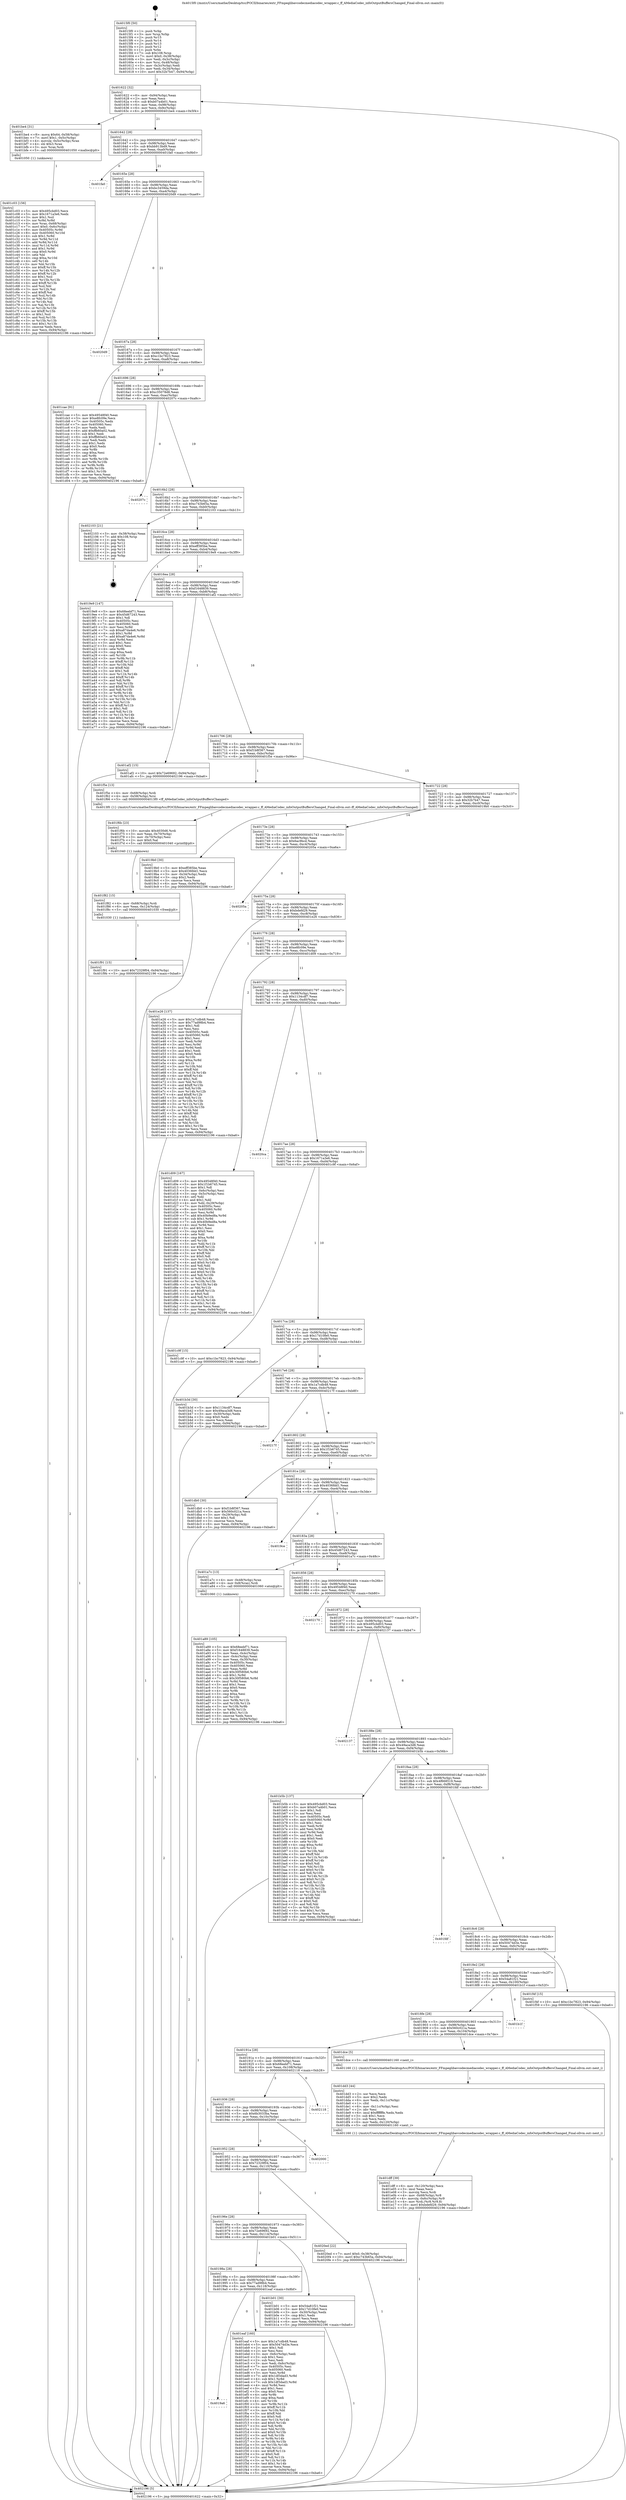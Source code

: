 digraph "0x4015f0" {
  label = "0x4015f0 (/mnt/c/Users/mathe/Desktop/tcc/POCII/binaries/extr_FFmpeglibavcodecmediacodec_wrapper.c_ff_AMediaCodec_infoOutputBuffersChanged_Final-ollvm.out::main(0))"
  labelloc = "t"
  node[shape=record]

  Entry [label="",width=0.3,height=0.3,shape=circle,fillcolor=black,style=filled]
  "0x401622" [label="{
     0x401622 [32]\l
     | [instrs]\l
     &nbsp;&nbsp;0x401622 \<+6\>: mov -0x94(%rbp),%eax\l
     &nbsp;&nbsp;0x401628 \<+2\>: mov %eax,%ecx\l
     &nbsp;&nbsp;0x40162a \<+6\>: sub $0xb07a4b01,%ecx\l
     &nbsp;&nbsp;0x401630 \<+6\>: mov %eax,-0x98(%rbp)\l
     &nbsp;&nbsp;0x401636 \<+6\>: mov %ecx,-0x9c(%rbp)\l
     &nbsp;&nbsp;0x40163c \<+6\>: je 0000000000401be4 \<main+0x5f4\>\l
  }"]
  "0x401be4" [label="{
     0x401be4 [31]\l
     | [instrs]\l
     &nbsp;&nbsp;0x401be4 \<+8\>: movq $0x64,-0x58(%rbp)\l
     &nbsp;&nbsp;0x401bec \<+7\>: movl $0x1,-0x5c(%rbp)\l
     &nbsp;&nbsp;0x401bf3 \<+4\>: movslq -0x5c(%rbp),%rax\l
     &nbsp;&nbsp;0x401bf7 \<+4\>: shl $0x3,%rax\l
     &nbsp;&nbsp;0x401bfb \<+3\>: mov %rax,%rdi\l
     &nbsp;&nbsp;0x401bfe \<+5\>: call 0000000000401050 \<malloc@plt\>\l
     | [calls]\l
     &nbsp;&nbsp;0x401050 \{1\} (unknown)\l
  }"]
  "0x401642" [label="{
     0x401642 [28]\l
     | [instrs]\l
     &nbsp;&nbsp;0x401642 \<+5\>: jmp 0000000000401647 \<main+0x57\>\l
     &nbsp;&nbsp;0x401647 \<+6\>: mov -0x98(%rbp),%eax\l
     &nbsp;&nbsp;0x40164d \<+5\>: sub $0xbb913bd9,%eax\l
     &nbsp;&nbsp;0x401652 \<+6\>: mov %eax,-0xa0(%rbp)\l
     &nbsp;&nbsp;0x401658 \<+6\>: je 0000000000401fa0 \<main+0x9b0\>\l
  }"]
  Exit [label="",width=0.3,height=0.3,shape=circle,fillcolor=black,style=filled,peripheries=2]
  "0x401fa0" [label="{
     0x401fa0\l
  }", style=dashed]
  "0x40165e" [label="{
     0x40165e [28]\l
     | [instrs]\l
     &nbsp;&nbsp;0x40165e \<+5\>: jmp 0000000000401663 \<main+0x73\>\l
     &nbsp;&nbsp;0x401663 \<+6\>: mov -0x98(%rbp),%eax\l
     &nbsp;&nbsp;0x401669 \<+5\>: sub $0xbc3459da,%eax\l
     &nbsp;&nbsp;0x40166e \<+6\>: mov %eax,-0xa4(%rbp)\l
     &nbsp;&nbsp;0x401674 \<+6\>: je 00000000004020d9 \<main+0xae9\>\l
  }"]
  "0x401f91" [label="{
     0x401f91 [15]\l
     | [instrs]\l
     &nbsp;&nbsp;0x401f91 \<+10\>: movl $0x72329f04,-0x94(%rbp)\l
     &nbsp;&nbsp;0x401f9b \<+5\>: jmp 0000000000402196 \<main+0xba6\>\l
  }"]
  "0x4020d9" [label="{
     0x4020d9\l
  }", style=dashed]
  "0x40167a" [label="{
     0x40167a [28]\l
     | [instrs]\l
     &nbsp;&nbsp;0x40167a \<+5\>: jmp 000000000040167f \<main+0x8f\>\l
     &nbsp;&nbsp;0x40167f \<+6\>: mov -0x98(%rbp),%eax\l
     &nbsp;&nbsp;0x401685 \<+5\>: sub $0xc1bc7823,%eax\l
     &nbsp;&nbsp;0x40168a \<+6\>: mov %eax,-0xa8(%rbp)\l
     &nbsp;&nbsp;0x401690 \<+6\>: je 0000000000401cae \<main+0x6be\>\l
  }"]
  "0x401f82" [label="{
     0x401f82 [15]\l
     | [instrs]\l
     &nbsp;&nbsp;0x401f82 \<+4\>: mov -0x68(%rbp),%rdi\l
     &nbsp;&nbsp;0x401f86 \<+6\>: mov %eax,-0x124(%rbp)\l
     &nbsp;&nbsp;0x401f8c \<+5\>: call 0000000000401030 \<free@plt\>\l
     | [calls]\l
     &nbsp;&nbsp;0x401030 \{1\} (unknown)\l
  }"]
  "0x401cae" [label="{
     0x401cae [91]\l
     | [instrs]\l
     &nbsp;&nbsp;0x401cae \<+5\>: mov $0x49548f40,%eax\l
     &nbsp;&nbsp;0x401cb3 \<+5\>: mov $0xe8fc09e,%ecx\l
     &nbsp;&nbsp;0x401cb8 \<+7\>: mov 0x40505c,%edx\l
     &nbsp;&nbsp;0x401cbf \<+7\>: mov 0x405060,%esi\l
     &nbsp;&nbsp;0x401cc6 \<+2\>: mov %edx,%edi\l
     &nbsp;&nbsp;0x401cc8 \<+6\>: add $0xffb60a02,%edi\l
     &nbsp;&nbsp;0x401cce \<+3\>: sub $0x1,%edi\l
     &nbsp;&nbsp;0x401cd1 \<+6\>: sub $0xffb60a02,%edi\l
     &nbsp;&nbsp;0x401cd7 \<+3\>: imul %edi,%edx\l
     &nbsp;&nbsp;0x401cda \<+3\>: and $0x1,%edx\l
     &nbsp;&nbsp;0x401cdd \<+3\>: cmp $0x0,%edx\l
     &nbsp;&nbsp;0x401ce0 \<+4\>: sete %r8b\l
     &nbsp;&nbsp;0x401ce4 \<+3\>: cmp $0xa,%esi\l
     &nbsp;&nbsp;0x401ce7 \<+4\>: setl %r9b\l
     &nbsp;&nbsp;0x401ceb \<+3\>: mov %r8b,%r10b\l
     &nbsp;&nbsp;0x401cee \<+3\>: and %r9b,%r10b\l
     &nbsp;&nbsp;0x401cf1 \<+3\>: xor %r9b,%r8b\l
     &nbsp;&nbsp;0x401cf4 \<+3\>: or %r8b,%r10b\l
     &nbsp;&nbsp;0x401cf7 \<+4\>: test $0x1,%r10b\l
     &nbsp;&nbsp;0x401cfb \<+3\>: cmovne %ecx,%eax\l
     &nbsp;&nbsp;0x401cfe \<+6\>: mov %eax,-0x94(%rbp)\l
     &nbsp;&nbsp;0x401d04 \<+5\>: jmp 0000000000402196 \<main+0xba6\>\l
  }"]
  "0x401696" [label="{
     0x401696 [28]\l
     | [instrs]\l
     &nbsp;&nbsp;0x401696 \<+5\>: jmp 000000000040169b \<main+0xab\>\l
     &nbsp;&nbsp;0x40169b \<+6\>: mov -0x98(%rbp),%eax\l
     &nbsp;&nbsp;0x4016a1 \<+5\>: sub $0xc35078d8,%eax\l
     &nbsp;&nbsp;0x4016a6 \<+6\>: mov %eax,-0xac(%rbp)\l
     &nbsp;&nbsp;0x4016ac \<+6\>: je 000000000040207c \<main+0xa8c\>\l
  }"]
  "0x401f6b" [label="{
     0x401f6b [23]\l
     | [instrs]\l
     &nbsp;&nbsp;0x401f6b \<+10\>: movabs $0x4030d6,%rdi\l
     &nbsp;&nbsp;0x401f75 \<+3\>: mov %eax,-0x70(%rbp)\l
     &nbsp;&nbsp;0x401f78 \<+3\>: mov -0x70(%rbp),%esi\l
     &nbsp;&nbsp;0x401f7b \<+2\>: mov $0x0,%al\l
     &nbsp;&nbsp;0x401f7d \<+5\>: call 0000000000401040 \<printf@plt\>\l
     | [calls]\l
     &nbsp;&nbsp;0x401040 \{1\} (unknown)\l
  }"]
  "0x40207c" [label="{
     0x40207c\l
  }", style=dashed]
  "0x4016b2" [label="{
     0x4016b2 [28]\l
     | [instrs]\l
     &nbsp;&nbsp;0x4016b2 \<+5\>: jmp 00000000004016b7 \<main+0xc7\>\l
     &nbsp;&nbsp;0x4016b7 \<+6\>: mov -0x98(%rbp),%eax\l
     &nbsp;&nbsp;0x4016bd \<+5\>: sub $0xc743b65a,%eax\l
     &nbsp;&nbsp;0x4016c2 \<+6\>: mov %eax,-0xb0(%rbp)\l
     &nbsp;&nbsp;0x4016c8 \<+6\>: je 0000000000402103 \<main+0xb13\>\l
  }"]
  "0x4019a6" [label="{
     0x4019a6\l
  }", style=dashed]
  "0x402103" [label="{
     0x402103 [21]\l
     | [instrs]\l
     &nbsp;&nbsp;0x402103 \<+3\>: mov -0x38(%rbp),%eax\l
     &nbsp;&nbsp;0x402106 \<+7\>: add $0x108,%rsp\l
     &nbsp;&nbsp;0x40210d \<+1\>: pop %rbx\l
     &nbsp;&nbsp;0x40210e \<+2\>: pop %r12\l
     &nbsp;&nbsp;0x402110 \<+2\>: pop %r13\l
     &nbsp;&nbsp;0x402112 \<+2\>: pop %r14\l
     &nbsp;&nbsp;0x402114 \<+2\>: pop %r15\l
     &nbsp;&nbsp;0x402116 \<+1\>: pop %rbp\l
     &nbsp;&nbsp;0x402117 \<+1\>: ret\l
  }"]
  "0x4016ce" [label="{
     0x4016ce [28]\l
     | [instrs]\l
     &nbsp;&nbsp;0x4016ce \<+5\>: jmp 00000000004016d3 \<main+0xe3\>\l
     &nbsp;&nbsp;0x4016d3 \<+6\>: mov -0x98(%rbp),%eax\l
     &nbsp;&nbsp;0x4016d9 \<+5\>: sub $0xeff385be,%eax\l
     &nbsp;&nbsp;0x4016de \<+6\>: mov %eax,-0xb4(%rbp)\l
     &nbsp;&nbsp;0x4016e4 \<+6\>: je 00000000004019e9 \<main+0x3f9\>\l
  }"]
  "0x401eaf" [label="{
     0x401eaf [160]\l
     | [instrs]\l
     &nbsp;&nbsp;0x401eaf \<+5\>: mov $0x1a7cdb48,%eax\l
     &nbsp;&nbsp;0x401eb4 \<+5\>: mov $0x50474d3e,%ecx\l
     &nbsp;&nbsp;0x401eb9 \<+2\>: mov $0x1,%dl\l
     &nbsp;&nbsp;0x401ebb \<+2\>: xor %esi,%esi\l
     &nbsp;&nbsp;0x401ebd \<+3\>: mov -0x6c(%rbp),%edi\l
     &nbsp;&nbsp;0x401ec0 \<+3\>: sub $0x1,%esi\l
     &nbsp;&nbsp;0x401ec3 \<+2\>: sub %esi,%edi\l
     &nbsp;&nbsp;0x401ec5 \<+3\>: mov %edi,-0x6c(%rbp)\l
     &nbsp;&nbsp;0x401ec8 \<+7\>: mov 0x40505c,%esi\l
     &nbsp;&nbsp;0x401ecf \<+7\>: mov 0x405060,%edi\l
     &nbsp;&nbsp;0x401ed6 \<+3\>: mov %esi,%r8d\l
     &nbsp;&nbsp;0x401ed9 \<+7\>: add $0x1df3dad3,%r8d\l
     &nbsp;&nbsp;0x401ee0 \<+4\>: sub $0x1,%r8d\l
     &nbsp;&nbsp;0x401ee4 \<+7\>: sub $0x1df3dad3,%r8d\l
     &nbsp;&nbsp;0x401eeb \<+4\>: imul %r8d,%esi\l
     &nbsp;&nbsp;0x401eef \<+3\>: and $0x1,%esi\l
     &nbsp;&nbsp;0x401ef2 \<+3\>: cmp $0x0,%esi\l
     &nbsp;&nbsp;0x401ef5 \<+4\>: sete %r9b\l
     &nbsp;&nbsp;0x401ef9 \<+3\>: cmp $0xa,%edi\l
     &nbsp;&nbsp;0x401efc \<+4\>: setl %r10b\l
     &nbsp;&nbsp;0x401f00 \<+3\>: mov %r9b,%r11b\l
     &nbsp;&nbsp;0x401f03 \<+4\>: xor $0xff,%r11b\l
     &nbsp;&nbsp;0x401f07 \<+3\>: mov %r10b,%bl\l
     &nbsp;&nbsp;0x401f0a \<+3\>: xor $0xff,%bl\l
     &nbsp;&nbsp;0x401f0d \<+3\>: xor $0x0,%dl\l
     &nbsp;&nbsp;0x401f10 \<+3\>: mov %r11b,%r14b\l
     &nbsp;&nbsp;0x401f13 \<+4\>: and $0x0,%r14b\l
     &nbsp;&nbsp;0x401f17 \<+3\>: and %dl,%r9b\l
     &nbsp;&nbsp;0x401f1a \<+3\>: mov %bl,%r15b\l
     &nbsp;&nbsp;0x401f1d \<+4\>: and $0x0,%r15b\l
     &nbsp;&nbsp;0x401f21 \<+3\>: and %dl,%r10b\l
     &nbsp;&nbsp;0x401f24 \<+3\>: or %r9b,%r14b\l
     &nbsp;&nbsp;0x401f27 \<+3\>: or %r10b,%r15b\l
     &nbsp;&nbsp;0x401f2a \<+3\>: xor %r15b,%r14b\l
     &nbsp;&nbsp;0x401f2d \<+3\>: or %bl,%r11b\l
     &nbsp;&nbsp;0x401f30 \<+4\>: xor $0xff,%r11b\l
     &nbsp;&nbsp;0x401f34 \<+3\>: or $0x0,%dl\l
     &nbsp;&nbsp;0x401f37 \<+3\>: and %dl,%r11b\l
     &nbsp;&nbsp;0x401f3a \<+3\>: or %r11b,%r14b\l
     &nbsp;&nbsp;0x401f3d \<+4\>: test $0x1,%r14b\l
     &nbsp;&nbsp;0x401f41 \<+3\>: cmovne %ecx,%eax\l
     &nbsp;&nbsp;0x401f44 \<+6\>: mov %eax,-0x94(%rbp)\l
     &nbsp;&nbsp;0x401f4a \<+5\>: jmp 0000000000402196 \<main+0xba6\>\l
  }"]
  "0x4019e9" [label="{
     0x4019e9 [147]\l
     | [instrs]\l
     &nbsp;&nbsp;0x4019e9 \<+5\>: mov $0x68eebf71,%eax\l
     &nbsp;&nbsp;0x4019ee \<+5\>: mov $0x45d67243,%ecx\l
     &nbsp;&nbsp;0x4019f3 \<+2\>: mov $0x1,%dl\l
     &nbsp;&nbsp;0x4019f5 \<+7\>: mov 0x40505c,%esi\l
     &nbsp;&nbsp;0x4019fc \<+7\>: mov 0x405060,%edi\l
     &nbsp;&nbsp;0x401a03 \<+3\>: mov %esi,%r8d\l
     &nbsp;&nbsp;0x401a06 \<+7\>: sub $0xa87da4e6,%r8d\l
     &nbsp;&nbsp;0x401a0d \<+4\>: sub $0x1,%r8d\l
     &nbsp;&nbsp;0x401a11 \<+7\>: add $0xa87da4e6,%r8d\l
     &nbsp;&nbsp;0x401a18 \<+4\>: imul %r8d,%esi\l
     &nbsp;&nbsp;0x401a1c \<+3\>: and $0x1,%esi\l
     &nbsp;&nbsp;0x401a1f \<+3\>: cmp $0x0,%esi\l
     &nbsp;&nbsp;0x401a22 \<+4\>: sete %r9b\l
     &nbsp;&nbsp;0x401a26 \<+3\>: cmp $0xa,%edi\l
     &nbsp;&nbsp;0x401a29 \<+4\>: setl %r10b\l
     &nbsp;&nbsp;0x401a2d \<+3\>: mov %r9b,%r11b\l
     &nbsp;&nbsp;0x401a30 \<+4\>: xor $0xff,%r11b\l
     &nbsp;&nbsp;0x401a34 \<+3\>: mov %r10b,%bl\l
     &nbsp;&nbsp;0x401a37 \<+3\>: xor $0xff,%bl\l
     &nbsp;&nbsp;0x401a3a \<+3\>: xor $0x1,%dl\l
     &nbsp;&nbsp;0x401a3d \<+3\>: mov %r11b,%r14b\l
     &nbsp;&nbsp;0x401a40 \<+4\>: and $0xff,%r14b\l
     &nbsp;&nbsp;0x401a44 \<+3\>: and %dl,%r9b\l
     &nbsp;&nbsp;0x401a47 \<+3\>: mov %bl,%r15b\l
     &nbsp;&nbsp;0x401a4a \<+4\>: and $0xff,%r15b\l
     &nbsp;&nbsp;0x401a4e \<+3\>: and %dl,%r10b\l
     &nbsp;&nbsp;0x401a51 \<+3\>: or %r9b,%r14b\l
     &nbsp;&nbsp;0x401a54 \<+3\>: or %r10b,%r15b\l
     &nbsp;&nbsp;0x401a57 \<+3\>: xor %r15b,%r14b\l
     &nbsp;&nbsp;0x401a5a \<+3\>: or %bl,%r11b\l
     &nbsp;&nbsp;0x401a5d \<+4\>: xor $0xff,%r11b\l
     &nbsp;&nbsp;0x401a61 \<+3\>: or $0x1,%dl\l
     &nbsp;&nbsp;0x401a64 \<+3\>: and %dl,%r11b\l
     &nbsp;&nbsp;0x401a67 \<+3\>: or %r11b,%r14b\l
     &nbsp;&nbsp;0x401a6a \<+4\>: test $0x1,%r14b\l
     &nbsp;&nbsp;0x401a6e \<+3\>: cmovne %ecx,%eax\l
     &nbsp;&nbsp;0x401a71 \<+6\>: mov %eax,-0x94(%rbp)\l
     &nbsp;&nbsp;0x401a77 \<+5\>: jmp 0000000000402196 \<main+0xba6\>\l
  }"]
  "0x4016ea" [label="{
     0x4016ea [28]\l
     | [instrs]\l
     &nbsp;&nbsp;0x4016ea \<+5\>: jmp 00000000004016ef \<main+0xff\>\l
     &nbsp;&nbsp;0x4016ef \<+6\>: mov -0x98(%rbp),%eax\l
     &nbsp;&nbsp;0x4016f5 \<+5\>: sub $0xf1648839,%eax\l
     &nbsp;&nbsp;0x4016fa \<+6\>: mov %eax,-0xb8(%rbp)\l
     &nbsp;&nbsp;0x401700 \<+6\>: je 0000000000401af2 \<main+0x502\>\l
  }"]
  "0x401dff" [label="{
     0x401dff [39]\l
     | [instrs]\l
     &nbsp;&nbsp;0x401dff \<+6\>: mov -0x120(%rbp),%ecx\l
     &nbsp;&nbsp;0x401e05 \<+3\>: imul %eax,%ecx\l
     &nbsp;&nbsp;0x401e08 \<+3\>: movslq %ecx,%rdi\l
     &nbsp;&nbsp;0x401e0b \<+4\>: mov -0x68(%rbp),%r8\l
     &nbsp;&nbsp;0x401e0f \<+4\>: movslq -0x6c(%rbp),%r9\l
     &nbsp;&nbsp;0x401e13 \<+4\>: mov %rdi,(%r8,%r9,8)\l
     &nbsp;&nbsp;0x401e17 \<+10\>: movl $0xbdefd29,-0x94(%rbp)\l
     &nbsp;&nbsp;0x401e21 \<+5\>: jmp 0000000000402196 \<main+0xba6\>\l
  }"]
  "0x401af2" [label="{
     0x401af2 [15]\l
     | [instrs]\l
     &nbsp;&nbsp;0x401af2 \<+10\>: movl $0x72e69692,-0x94(%rbp)\l
     &nbsp;&nbsp;0x401afc \<+5\>: jmp 0000000000402196 \<main+0xba6\>\l
  }"]
  "0x401706" [label="{
     0x401706 [28]\l
     | [instrs]\l
     &nbsp;&nbsp;0x401706 \<+5\>: jmp 000000000040170b \<main+0x11b\>\l
     &nbsp;&nbsp;0x40170b \<+6\>: mov -0x98(%rbp),%eax\l
     &nbsp;&nbsp;0x401711 \<+5\>: sub $0xf1b8f367,%eax\l
     &nbsp;&nbsp;0x401716 \<+6\>: mov %eax,-0xbc(%rbp)\l
     &nbsp;&nbsp;0x40171c \<+6\>: je 0000000000401f5e \<main+0x96e\>\l
  }"]
  "0x401dd3" [label="{
     0x401dd3 [44]\l
     | [instrs]\l
     &nbsp;&nbsp;0x401dd3 \<+2\>: xor %ecx,%ecx\l
     &nbsp;&nbsp;0x401dd5 \<+5\>: mov $0x2,%edx\l
     &nbsp;&nbsp;0x401dda \<+6\>: mov %edx,-0x11c(%rbp)\l
     &nbsp;&nbsp;0x401de0 \<+1\>: cltd\l
     &nbsp;&nbsp;0x401de1 \<+6\>: mov -0x11c(%rbp),%esi\l
     &nbsp;&nbsp;0x401de7 \<+2\>: idiv %esi\l
     &nbsp;&nbsp;0x401de9 \<+6\>: imul $0xfffffffe,%edx,%edx\l
     &nbsp;&nbsp;0x401def \<+3\>: sub $0x1,%ecx\l
     &nbsp;&nbsp;0x401df2 \<+2\>: sub %ecx,%edx\l
     &nbsp;&nbsp;0x401df4 \<+6\>: mov %edx,-0x120(%rbp)\l
     &nbsp;&nbsp;0x401dfa \<+5\>: call 0000000000401160 \<next_i\>\l
     | [calls]\l
     &nbsp;&nbsp;0x401160 \{1\} (/mnt/c/Users/mathe/Desktop/tcc/POCII/binaries/extr_FFmpeglibavcodecmediacodec_wrapper.c_ff_AMediaCodec_infoOutputBuffersChanged_Final-ollvm.out::next_i)\l
  }"]
  "0x401f5e" [label="{
     0x401f5e [13]\l
     | [instrs]\l
     &nbsp;&nbsp;0x401f5e \<+4\>: mov -0x68(%rbp),%rdi\l
     &nbsp;&nbsp;0x401f62 \<+4\>: mov -0x58(%rbp),%rsi\l
     &nbsp;&nbsp;0x401f66 \<+5\>: call 00000000004013f0 \<ff_AMediaCodec_infoOutputBuffersChanged\>\l
     | [calls]\l
     &nbsp;&nbsp;0x4013f0 \{1\} (/mnt/c/Users/mathe/Desktop/tcc/POCII/binaries/extr_FFmpeglibavcodecmediacodec_wrapper.c_ff_AMediaCodec_infoOutputBuffersChanged_Final-ollvm.out::ff_AMediaCodec_infoOutputBuffersChanged)\l
  }"]
  "0x401722" [label="{
     0x401722 [28]\l
     | [instrs]\l
     &nbsp;&nbsp;0x401722 \<+5\>: jmp 0000000000401727 \<main+0x137\>\l
     &nbsp;&nbsp;0x401727 \<+6\>: mov -0x98(%rbp),%eax\l
     &nbsp;&nbsp;0x40172d \<+5\>: sub $0x32b7b47,%eax\l
     &nbsp;&nbsp;0x401732 \<+6\>: mov %eax,-0xc0(%rbp)\l
     &nbsp;&nbsp;0x401738 \<+6\>: je 00000000004019b0 \<main+0x3c0\>\l
  }"]
  "0x401c03" [label="{
     0x401c03 [156]\l
     | [instrs]\l
     &nbsp;&nbsp;0x401c03 \<+5\>: mov $0x495cbd03,%ecx\l
     &nbsp;&nbsp;0x401c08 \<+5\>: mov $0x1671a3e6,%edx\l
     &nbsp;&nbsp;0x401c0d \<+3\>: mov $0x1,%sil\l
     &nbsp;&nbsp;0x401c10 \<+3\>: xor %r8d,%r8d\l
     &nbsp;&nbsp;0x401c13 \<+4\>: mov %rax,-0x68(%rbp)\l
     &nbsp;&nbsp;0x401c17 \<+7\>: movl $0x0,-0x6c(%rbp)\l
     &nbsp;&nbsp;0x401c1e \<+8\>: mov 0x40505c,%r9d\l
     &nbsp;&nbsp;0x401c26 \<+8\>: mov 0x405060,%r10d\l
     &nbsp;&nbsp;0x401c2e \<+4\>: sub $0x1,%r8d\l
     &nbsp;&nbsp;0x401c32 \<+3\>: mov %r9d,%r11d\l
     &nbsp;&nbsp;0x401c35 \<+3\>: add %r8d,%r11d\l
     &nbsp;&nbsp;0x401c38 \<+4\>: imul %r11d,%r9d\l
     &nbsp;&nbsp;0x401c3c \<+4\>: and $0x1,%r9d\l
     &nbsp;&nbsp;0x401c40 \<+4\>: cmp $0x0,%r9d\l
     &nbsp;&nbsp;0x401c44 \<+3\>: sete %bl\l
     &nbsp;&nbsp;0x401c47 \<+4\>: cmp $0xa,%r10d\l
     &nbsp;&nbsp;0x401c4b \<+4\>: setl %r14b\l
     &nbsp;&nbsp;0x401c4f \<+3\>: mov %bl,%r15b\l
     &nbsp;&nbsp;0x401c52 \<+4\>: xor $0xff,%r15b\l
     &nbsp;&nbsp;0x401c56 \<+3\>: mov %r14b,%r12b\l
     &nbsp;&nbsp;0x401c59 \<+4\>: xor $0xff,%r12b\l
     &nbsp;&nbsp;0x401c5d \<+4\>: xor $0x1,%sil\l
     &nbsp;&nbsp;0x401c61 \<+3\>: mov %r15b,%r13b\l
     &nbsp;&nbsp;0x401c64 \<+4\>: and $0xff,%r13b\l
     &nbsp;&nbsp;0x401c68 \<+3\>: and %sil,%bl\l
     &nbsp;&nbsp;0x401c6b \<+3\>: mov %r12b,%al\l
     &nbsp;&nbsp;0x401c6e \<+2\>: and $0xff,%al\l
     &nbsp;&nbsp;0x401c70 \<+3\>: and %sil,%r14b\l
     &nbsp;&nbsp;0x401c73 \<+3\>: or %bl,%r13b\l
     &nbsp;&nbsp;0x401c76 \<+3\>: or %r14b,%al\l
     &nbsp;&nbsp;0x401c79 \<+3\>: xor %al,%r13b\l
     &nbsp;&nbsp;0x401c7c \<+3\>: or %r12b,%r15b\l
     &nbsp;&nbsp;0x401c7f \<+4\>: xor $0xff,%r15b\l
     &nbsp;&nbsp;0x401c83 \<+4\>: or $0x1,%sil\l
     &nbsp;&nbsp;0x401c87 \<+3\>: and %sil,%r15b\l
     &nbsp;&nbsp;0x401c8a \<+3\>: or %r15b,%r13b\l
     &nbsp;&nbsp;0x401c8d \<+4\>: test $0x1,%r13b\l
     &nbsp;&nbsp;0x401c91 \<+3\>: cmovne %edx,%ecx\l
     &nbsp;&nbsp;0x401c94 \<+6\>: mov %ecx,-0x94(%rbp)\l
     &nbsp;&nbsp;0x401c9a \<+5\>: jmp 0000000000402196 \<main+0xba6\>\l
  }"]
  "0x4019b0" [label="{
     0x4019b0 [30]\l
     | [instrs]\l
     &nbsp;&nbsp;0x4019b0 \<+5\>: mov $0xeff385be,%eax\l
     &nbsp;&nbsp;0x4019b5 \<+5\>: mov $0x4036fdd1,%ecx\l
     &nbsp;&nbsp;0x4019ba \<+3\>: mov -0x34(%rbp),%edx\l
     &nbsp;&nbsp;0x4019bd \<+3\>: cmp $0x2,%edx\l
     &nbsp;&nbsp;0x4019c0 \<+3\>: cmovne %ecx,%eax\l
     &nbsp;&nbsp;0x4019c3 \<+6\>: mov %eax,-0x94(%rbp)\l
     &nbsp;&nbsp;0x4019c9 \<+5\>: jmp 0000000000402196 \<main+0xba6\>\l
  }"]
  "0x40173e" [label="{
     0x40173e [28]\l
     | [instrs]\l
     &nbsp;&nbsp;0x40173e \<+5\>: jmp 0000000000401743 \<main+0x153\>\l
     &nbsp;&nbsp;0x401743 \<+6\>: mov -0x98(%rbp),%eax\l
     &nbsp;&nbsp;0x401749 \<+5\>: sub $0x6ac9bcd,%eax\l
     &nbsp;&nbsp;0x40174e \<+6\>: mov %eax,-0xc4(%rbp)\l
     &nbsp;&nbsp;0x401754 \<+6\>: je 000000000040205a \<main+0xa6a\>\l
  }"]
  "0x402196" [label="{
     0x402196 [5]\l
     | [instrs]\l
     &nbsp;&nbsp;0x402196 \<+5\>: jmp 0000000000401622 \<main+0x32\>\l
  }"]
  "0x4015f0" [label="{
     0x4015f0 [50]\l
     | [instrs]\l
     &nbsp;&nbsp;0x4015f0 \<+1\>: push %rbp\l
     &nbsp;&nbsp;0x4015f1 \<+3\>: mov %rsp,%rbp\l
     &nbsp;&nbsp;0x4015f4 \<+2\>: push %r15\l
     &nbsp;&nbsp;0x4015f6 \<+2\>: push %r14\l
     &nbsp;&nbsp;0x4015f8 \<+2\>: push %r13\l
     &nbsp;&nbsp;0x4015fa \<+2\>: push %r12\l
     &nbsp;&nbsp;0x4015fc \<+1\>: push %rbx\l
     &nbsp;&nbsp;0x4015fd \<+7\>: sub $0x108,%rsp\l
     &nbsp;&nbsp;0x401604 \<+7\>: movl $0x0,-0x38(%rbp)\l
     &nbsp;&nbsp;0x40160b \<+3\>: mov %edi,-0x3c(%rbp)\l
     &nbsp;&nbsp;0x40160e \<+4\>: mov %rsi,-0x48(%rbp)\l
     &nbsp;&nbsp;0x401612 \<+3\>: mov -0x3c(%rbp),%edi\l
     &nbsp;&nbsp;0x401615 \<+3\>: mov %edi,-0x34(%rbp)\l
     &nbsp;&nbsp;0x401618 \<+10\>: movl $0x32b7b47,-0x94(%rbp)\l
  }"]
  "0x40198a" [label="{
     0x40198a [28]\l
     | [instrs]\l
     &nbsp;&nbsp;0x40198a \<+5\>: jmp 000000000040198f \<main+0x39f\>\l
     &nbsp;&nbsp;0x40198f \<+6\>: mov -0x98(%rbp),%eax\l
     &nbsp;&nbsp;0x401995 \<+5\>: sub $0x77ad98b4,%eax\l
     &nbsp;&nbsp;0x40199a \<+6\>: mov %eax,-0x118(%rbp)\l
     &nbsp;&nbsp;0x4019a0 \<+6\>: je 0000000000401eaf \<main+0x8bf\>\l
  }"]
  "0x40205a" [label="{
     0x40205a\l
  }", style=dashed]
  "0x40175a" [label="{
     0x40175a [28]\l
     | [instrs]\l
     &nbsp;&nbsp;0x40175a \<+5\>: jmp 000000000040175f \<main+0x16f\>\l
     &nbsp;&nbsp;0x40175f \<+6\>: mov -0x98(%rbp),%eax\l
     &nbsp;&nbsp;0x401765 \<+5\>: sub $0xbdefd29,%eax\l
     &nbsp;&nbsp;0x40176a \<+6\>: mov %eax,-0xc8(%rbp)\l
     &nbsp;&nbsp;0x401770 \<+6\>: je 0000000000401e26 \<main+0x836\>\l
  }"]
  "0x401b01" [label="{
     0x401b01 [30]\l
     | [instrs]\l
     &nbsp;&nbsp;0x401b01 \<+5\>: mov $0x54a81f21,%eax\l
     &nbsp;&nbsp;0x401b06 \<+5\>: mov $0x17d10fe0,%ecx\l
     &nbsp;&nbsp;0x401b0b \<+3\>: mov -0x30(%rbp),%edx\l
     &nbsp;&nbsp;0x401b0e \<+3\>: cmp $0x1,%edx\l
     &nbsp;&nbsp;0x401b11 \<+3\>: cmovl %ecx,%eax\l
     &nbsp;&nbsp;0x401b14 \<+6\>: mov %eax,-0x94(%rbp)\l
     &nbsp;&nbsp;0x401b1a \<+5\>: jmp 0000000000402196 \<main+0xba6\>\l
  }"]
  "0x401e26" [label="{
     0x401e26 [137]\l
     | [instrs]\l
     &nbsp;&nbsp;0x401e26 \<+5\>: mov $0x1a7cdb48,%eax\l
     &nbsp;&nbsp;0x401e2b \<+5\>: mov $0x77ad98b4,%ecx\l
     &nbsp;&nbsp;0x401e30 \<+2\>: mov $0x1,%dl\l
     &nbsp;&nbsp;0x401e32 \<+2\>: xor %esi,%esi\l
     &nbsp;&nbsp;0x401e34 \<+7\>: mov 0x40505c,%edi\l
     &nbsp;&nbsp;0x401e3b \<+8\>: mov 0x405060,%r8d\l
     &nbsp;&nbsp;0x401e43 \<+3\>: sub $0x1,%esi\l
     &nbsp;&nbsp;0x401e46 \<+3\>: mov %edi,%r9d\l
     &nbsp;&nbsp;0x401e49 \<+3\>: add %esi,%r9d\l
     &nbsp;&nbsp;0x401e4c \<+4\>: imul %r9d,%edi\l
     &nbsp;&nbsp;0x401e50 \<+3\>: and $0x1,%edi\l
     &nbsp;&nbsp;0x401e53 \<+3\>: cmp $0x0,%edi\l
     &nbsp;&nbsp;0x401e56 \<+4\>: sete %r10b\l
     &nbsp;&nbsp;0x401e5a \<+4\>: cmp $0xa,%r8d\l
     &nbsp;&nbsp;0x401e5e \<+4\>: setl %r11b\l
     &nbsp;&nbsp;0x401e62 \<+3\>: mov %r10b,%bl\l
     &nbsp;&nbsp;0x401e65 \<+3\>: xor $0xff,%bl\l
     &nbsp;&nbsp;0x401e68 \<+3\>: mov %r11b,%r14b\l
     &nbsp;&nbsp;0x401e6b \<+4\>: xor $0xff,%r14b\l
     &nbsp;&nbsp;0x401e6f \<+3\>: xor $0x1,%dl\l
     &nbsp;&nbsp;0x401e72 \<+3\>: mov %bl,%r15b\l
     &nbsp;&nbsp;0x401e75 \<+4\>: and $0xff,%r15b\l
     &nbsp;&nbsp;0x401e79 \<+3\>: and %dl,%r10b\l
     &nbsp;&nbsp;0x401e7c \<+3\>: mov %r14b,%r12b\l
     &nbsp;&nbsp;0x401e7f \<+4\>: and $0xff,%r12b\l
     &nbsp;&nbsp;0x401e83 \<+3\>: and %dl,%r11b\l
     &nbsp;&nbsp;0x401e86 \<+3\>: or %r10b,%r15b\l
     &nbsp;&nbsp;0x401e89 \<+3\>: or %r11b,%r12b\l
     &nbsp;&nbsp;0x401e8c \<+3\>: xor %r12b,%r15b\l
     &nbsp;&nbsp;0x401e8f \<+3\>: or %r14b,%bl\l
     &nbsp;&nbsp;0x401e92 \<+3\>: xor $0xff,%bl\l
     &nbsp;&nbsp;0x401e95 \<+3\>: or $0x1,%dl\l
     &nbsp;&nbsp;0x401e98 \<+2\>: and %dl,%bl\l
     &nbsp;&nbsp;0x401e9a \<+3\>: or %bl,%r15b\l
     &nbsp;&nbsp;0x401e9d \<+4\>: test $0x1,%r15b\l
     &nbsp;&nbsp;0x401ea1 \<+3\>: cmovne %ecx,%eax\l
     &nbsp;&nbsp;0x401ea4 \<+6\>: mov %eax,-0x94(%rbp)\l
     &nbsp;&nbsp;0x401eaa \<+5\>: jmp 0000000000402196 \<main+0xba6\>\l
  }"]
  "0x401776" [label="{
     0x401776 [28]\l
     | [instrs]\l
     &nbsp;&nbsp;0x401776 \<+5\>: jmp 000000000040177b \<main+0x18b\>\l
     &nbsp;&nbsp;0x40177b \<+6\>: mov -0x98(%rbp),%eax\l
     &nbsp;&nbsp;0x401781 \<+5\>: sub $0xe8fc09e,%eax\l
     &nbsp;&nbsp;0x401786 \<+6\>: mov %eax,-0xcc(%rbp)\l
     &nbsp;&nbsp;0x40178c \<+6\>: je 0000000000401d09 \<main+0x719\>\l
  }"]
  "0x40196e" [label="{
     0x40196e [28]\l
     | [instrs]\l
     &nbsp;&nbsp;0x40196e \<+5\>: jmp 0000000000401973 \<main+0x383\>\l
     &nbsp;&nbsp;0x401973 \<+6\>: mov -0x98(%rbp),%eax\l
     &nbsp;&nbsp;0x401979 \<+5\>: sub $0x72e69692,%eax\l
     &nbsp;&nbsp;0x40197e \<+6\>: mov %eax,-0x114(%rbp)\l
     &nbsp;&nbsp;0x401984 \<+6\>: je 0000000000401b01 \<main+0x511\>\l
  }"]
  "0x401d09" [label="{
     0x401d09 [167]\l
     | [instrs]\l
     &nbsp;&nbsp;0x401d09 \<+5\>: mov $0x49548f40,%eax\l
     &nbsp;&nbsp;0x401d0e \<+5\>: mov $0x1f1b6745,%ecx\l
     &nbsp;&nbsp;0x401d13 \<+2\>: mov $0x1,%dl\l
     &nbsp;&nbsp;0x401d15 \<+3\>: mov -0x6c(%rbp),%esi\l
     &nbsp;&nbsp;0x401d18 \<+3\>: cmp -0x5c(%rbp),%esi\l
     &nbsp;&nbsp;0x401d1b \<+4\>: setl %dil\l
     &nbsp;&nbsp;0x401d1f \<+4\>: and $0x1,%dil\l
     &nbsp;&nbsp;0x401d23 \<+4\>: mov %dil,-0x29(%rbp)\l
     &nbsp;&nbsp;0x401d27 \<+7\>: mov 0x40505c,%esi\l
     &nbsp;&nbsp;0x401d2e \<+8\>: mov 0x405060,%r8d\l
     &nbsp;&nbsp;0x401d36 \<+3\>: mov %esi,%r9d\l
     &nbsp;&nbsp;0x401d39 \<+7\>: add $0x40b9ed8a,%r9d\l
     &nbsp;&nbsp;0x401d40 \<+4\>: sub $0x1,%r9d\l
     &nbsp;&nbsp;0x401d44 \<+7\>: sub $0x40b9ed8a,%r9d\l
     &nbsp;&nbsp;0x401d4b \<+4\>: imul %r9d,%esi\l
     &nbsp;&nbsp;0x401d4f \<+3\>: and $0x1,%esi\l
     &nbsp;&nbsp;0x401d52 \<+3\>: cmp $0x0,%esi\l
     &nbsp;&nbsp;0x401d55 \<+4\>: sete %dil\l
     &nbsp;&nbsp;0x401d59 \<+4\>: cmp $0xa,%r8d\l
     &nbsp;&nbsp;0x401d5d \<+4\>: setl %r10b\l
     &nbsp;&nbsp;0x401d61 \<+3\>: mov %dil,%r11b\l
     &nbsp;&nbsp;0x401d64 \<+4\>: xor $0xff,%r11b\l
     &nbsp;&nbsp;0x401d68 \<+3\>: mov %r10b,%bl\l
     &nbsp;&nbsp;0x401d6b \<+3\>: xor $0xff,%bl\l
     &nbsp;&nbsp;0x401d6e \<+3\>: xor $0x0,%dl\l
     &nbsp;&nbsp;0x401d71 \<+3\>: mov %r11b,%r14b\l
     &nbsp;&nbsp;0x401d74 \<+4\>: and $0x0,%r14b\l
     &nbsp;&nbsp;0x401d78 \<+3\>: and %dl,%dil\l
     &nbsp;&nbsp;0x401d7b \<+3\>: mov %bl,%r15b\l
     &nbsp;&nbsp;0x401d7e \<+4\>: and $0x0,%r15b\l
     &nbsp;&nbsp;0x401d82 \<+3\>: and %dl,%r10b\l
     &nbsp;&nbsp;0x401d85 \<+3\>: or %dil,%r14b\l
     &nbsp;&nbsp;0x401d88 \<+3\>: or %r10b,%r15b\l
     &nbsp;&nbsp;0x401d8b \<+3\>: xor %r15b,%r14b\l
     &nbsp;&nbsp;0x401d8e \<+3\>: or %bl,%r11b\l
     &nbsp;&nbsp;0x401d91 \<+4\>: xor $0xff,%r11b\l
     &nbsp;&nbsp;0x401d95 \<+3\>: or $0x0,%dl\l
     &nbsp;&nbsp;0x401d98 \<+3\>: and %dl,%r11b\l
     &nbsp;&nbsp;0x401d9b \<+3\>: or %r11b,%r14b\l
     &nbsp;&nbsp;0x401d9e \<+4\>: test $0x1,%r14b\l
     &nbsp;&nbsp;0x401da2 \<+3\>: cmovne %ecx,%eax\l
     &nbsp;&nbsp;0x401da5 \<+6\>: mov %eax,-0x94(%rbp)\l
     &nbsp;&nbsp;0x401dab \<+5\>: jmp 0000000000402196 \<main+0xba6\>\l
  }"]
  "0x401792" [label="{
     0x401792 [28]\l
     | [instrs]\l
     &nbsp;&nbsp;0x401792 \<+5\>: jmp 0000000000401797 \<main+0x1a7\>\l
     &nbsp;&nbsp;0x401797 \<+6\>: mov -0x98(%rbp),%eax\l
     &nbsp;&nbsp;0x40179d \<+5\>: sub $0x1134cdf7,%eax\l
     &nbsp;&nbsp;0x4017a2 \<+6\>: mov %eax,-0xd0(%rbp)\l
     &nbsp;&nbsp;0x4017a8 \<+6\>: je 00000000004020ca \<main+0xada\>\l
  }"]
  "0x4020ed" [label="{
     0x4020ed [22]\l
     | [instrs]\l
     &nbsp;&nbsp;0x4020ed \<+7\>: movl $0x0,-0x38(%rbp)\l
     &nbsp;&nbsp;0x4020f4 \<+10\>: movl $0xc743b65a,-0x94(%rbp)\l
     &nbsp;&nbsp;0x4020fe \<+5\>: jmp 0000000000402196 \<main+0xba6\>\l
  }"]
  "0x4020ca" [label="{
     0x4020ca\l
  }", style=dashed]
  "0x4017ae" [label="{
     0x4017ae [28]\l
     | [instrs]\l
     &nbsp;&nbsp;0x4017ae \<+5\>: jmp 00000000004017b3 \<main+0x1c3\>\l
     &nbsp;&nbsp;0x4017b3 \<+6\>: mov -0x98(%rbp),%eax\l
     &nbsp;&nbsp;0x4017b9 \<+5\>: sub $0x1671a3e6,%eax\l
     &nbsp;&nbsp;0x4017be \<+6\>: mov %eax,-0xd4(%rbp)\l
     &nbsp;&nbsp;0x4017c4 \<+6\>: je 0000000000401c9f \<main+0x6af\>\l
  }"]
  "0x401952" [label="{
     0x401952 [28]\l
     | [instrs]\l
     &nbsp;&nbsp;0x401952 \<+5\>: jmp 0000000000401957 \<main+0x367\>\l
     &nbsp;&nbsp;0x401957 \<+6\>: mov -0x98(%rbp),%eax\l
     &nbsp;&nbsp;0x40195d \<+5\>: sub $0x72329f04,%eax\l
     &nbsp;&nbsp;0x401962 \<+6\>: mov %eax,-0x110(%rbp)\l
     &nbsp;&nbsp;0x401968 \<+6\>: je 00000000004020ed \<main+0xafd\>\l
  }"]
  "0x401c9f" [label="{
     0x401c9f [15]\l
     | [instrs]\l
     &nbsp;&nbsp;0x401c9f \<+10\>: movl $0xc1bc7823,-0x94(%rbp)\l
     &nbsp;&nbsp;0x401ca9 \<+5\>: jmp 0000000000402196 \<main+0xba6\>\l
  }"]
  "0x4017ca" [label="{
     0x4017ca [28]\l
     | [instrs]\l
     &nbsp;&nbsp;0x4017ca \<+5\>: jmp 00000000004017cf \<main+0x1df\>\l
     &nbsp;&nbsp;0x4017cf \<+6\>: mov -0x98(%rbp),%eax\l
     &nbsp;&nbsp;0x4017d5 \<+5\>: sub $0x17d10fe0,%eax\l
     &nbsp;&nbsp;0x4017da \<+6\>: mov %eax,-0xd8(%rbp)\l
     &nbsp;&nbsp;0x4017e0 \<+6\>: je 0000000000401b3d \<main+0x54d\>\l
  }"]
  "0x402000" [label="{
     0x402000\l
  }", style=dashed]
  "0x401b3d" [label="{
     0x401b3d [30]\l
     | [instrs]\l
     &nbsp;&nbsp;0x401b3d \<+5\>: mov $0x1134cdf7,%eax\l
     &nbsp;&nbsp;0x401b42 \<+5\>: mov $0x49aca3d8,%ecx\l
     &nbsp;&nbsp;0x401b47 \<+3\>: mov -0x30(%rbp),%edx\l
     &nbsp;&nbsp;0x401b4a \<+3\>: cmp $0x0,%edx\l
     &nbsp;&nbsp;0x401b4d \<+3\>: cmove %ecx,%eax\l
     &nbsp;&nbsp;0x401b50 \<+6\>: mov %eax,-0x94(%rbp)\l
     &nbsp;&nbsp;0x401b56 \<+5\>: jmp 0000000000402196 \<main+0xba6\>\l
  }"]
  "0x4017e6" [label="{
     0x4017e6 [28]\l
     | [instrs]\l
     &nbsp;&nbsp;0x4017e6 \<+5\>: jmp 00000000004017eb \<main+0x1fb\>\l
     &nbsp;&nbsp;0x4017eb \<+6\>: mov -0x98(%rbp),%eax\l
     &nbsp;&nbsp;0x4017f1 \<+5\>: sub $0x1a7cdb48,%eax\l
     &nbsp;&nbsp;0x4017f6 \<+6\>: mov %eax,-0xdc(%rbp)\l
     &nbsp;&nbsp;0x4017fc \<+6\>: je 000000000040217f \<main+0xb8f\>\l
  }"]
  "0x401936" [label="{
     0x401936 [28]\l
     | [instrs]\l
     &nbsp;&nbsp;0x401936 \<+5\>: jmp 000000000040193b \<main+0x34b\>\l
     &nbsp;&nbsp;0x40193b \<+6\>: mov -0x98(%rbp),%eax\l
     &nbsp;&nbsp;0x401941 \<+5\>: sub $0x6b3033ba,%eax\l
     &nbsp;&nbsp;0x401946 \<+6\>: mov %eax,-0x10c(%rbp)\l
     &nbsp;&nbsp;0x40194c \<+6\>: je 0000000000402000 \<main+0xa10\>\l
  }"]
  "0x40217f" [label="{
     0x40217f\l
  }", style=dashed]
  "0x401802" [label="{
     0x401802 [28]\l
     | [instrs]\l
     &nbsp;&nbsp;0x401802 \<+5\>: jmp 0000000000401807 \<main+0x217\>\l
     &nbsp;&nbsp;0x401807 \<+6\>: mov -0x98(%rbp),%eax\l
     &nbsp;&nbsp;0x40180d \<+5\>: sub $0x1f1b6745,%eax\l
     &nbsp;&nbsp;0x401812 \<+6\>: mov %eax,-0xe0(%rbp)\l
     &nbsp;&nbsp;0x401818 \<+6\>: je 0000000000401db0 \<main+0x7c0\>\l
  }"]
  "0x402118" [label="{
     0x402118\l
  }", style=dashed]
  "0x401db0" [label="{
     0x401db0 [30]\l
     | [instrs]\l
     &nbsp;&nbsp;0x401db0 \<+5\>: mov $0xf1b8f367,%eax\l
     &nbsp;&nbsp;0x401db5 \<+5\>: mov $0x560c021a,%ecx\l
     &nbsp;&nbsp;0x401dba \<+3\>: mov -0x29(%rbp),%dl\l
     &nbsp;&nbsp;0x401dbd \<+3\>: test $0x1,%dl\l
     &nbsp;&nbsp;0x401dc0 \<+3\>: cmovne %ecx,%eax\l
     &nbsp;&nbsp;0x401dc3 \<+6\>: mov %eax,-0x94(%rbp)\l
     &nbsp;&nbsp;0x401dc9 \<+5\>: jmp 0000000000402196 \<main+0xba6\>\l
  }"]
  "0x40181e" [label="{
     0x40181e [28]\l
     | [instrs]\l
     &nbsp;&nbsp;0x40181e \<+5\>: jmp 0000000000401823 \<main+0x233\>\l
     &nbsp;&nbsp;0x401823 \<+6\>: mov -0x98(%rbp),%eax\l
     &nbsp;&nbsp;0x401829 \<+5\>: sub $0x4036fdd1,%eax\l
     &nbsp;&nbsp;0x40182e \<+6\>: mov %eax,-0xe4(%rbp)\l
     &nbsp;&nbsp;0x401834 \<+6\>: je 00000000004019ce \<main+0x3de\>\l
  }"]
  "0x40191a" [label="{
     0x40191a [28]\l
     | [instrs]\l
     &nbsp;&nbsp;0x40191a \<+5\>: jmp 000000000040191f \<main+0x32f\>\l
     &nbsp;&nbsp;0x40191f \<+6\>: mov -0x98(%rbp),%eax\l
     &nbsp;&nbsp;0x401925 \<+5\>: sub $0x68eebf71,%eax\l
     &nbsp;&nbsp;0x40192a \<+6\>: mov %eax,-0x108(%rbp)\l
     &nbsp;&nbsp;0x401930 \<+6\>: je 0000000000402118 \<main+0xb28\>\l
  }"]
  "0x4019ce" [label="{
     0x4019ce\l
  }", style=dashed]
  "0x40183a" [label="{
     0x40183a [28]\l
     | [instrs]\l
     &nbsp;&nbsp;0x40183a \<+5\>: jmp 000000000040183f \<main+0x24f\>\l
     &nbsp;&nbsp;0x40183f \<+6\>: mov -0x98(%rbp),%eax\l
     &nbsp;&nbsp;0x401845 \<+5\>: sub $0x45d67243,%eax\l
     &nbsp;&nbsp;0x40184a \<+6\>: mov %eax,-0xe8(%rbp)\l
     &nbsp;&nbsp;0x401850 \<+6\>: je 0000000000401a7c \<main+0x48c\>\l
  }"]
  "0x401dce" [label="{
     0x401dce [5]\l
     | [instrs]\l
     &nbsp;&nbsp;0x401dce \<+5\>: call 0000000000401160 \<next_i\>\l
     | [calls]\l
     &nbsp;&nbsp;0x401160 \{1\} (/mnt/c/Users/mathe/Desktop/tcc/POCII/binaries/extr_FFmpeglibavcodecmediacodec_wrapper.c_ff_AMediaCodec_infoOutputBuffersChanged_Final-ollvm.out::next_i)\l
  }"]
  "0x401a7c" [label="{
     0x401a7c [13]\l
     | [instrs]\l
     &nbsp;&nbsp;0x401a7c \<+4\>: mov -0x48(%rbp),%rax\l
     &nbsp;&nbsp;0x401a80 \<+4\>: mov 0x8(%rax),%rdi\l
     &nbsp;&nbsp;0x401a84 \<+5\>: call 0000000000401060 \<atoi@plt\>\l
     | [calls]\l
     &nbsp;&nbsp;0x401060 \{1\} (unknown)\l
  }"]
  "0x401856" [label="{
     0x401856 [28]\l
     | [instrs]\l
     &nbsp;&nbsp;0x401856 \<+5\>: jmp 000000000040185b \<main+0x26b\>\l
     &nbsp;&nbsp;0x40185b \<+6\>: mov -0x98(%rbp),%eax\l
     &nbsp;&nbsp;0x401861 \<+5\>: sub $0x49548f40,%eax\l
     &nbsp;&nbsp;0x401866 \<+6\>: mov %eax,-0xec(%rbp)\l
     &nbsp;&nbsp;0x40186c \<+6\>: je 0000000000402170 \<main+0xb80\>\l
  }"]
  "0x401a89" [label="{
     0x401a89 [105]\l
     | [instrs]\l
     &nbsp;&nbsp;0x401a89 \<+5\>: mov $0x68eebf71,%ecx\l
     &nbsp;&nbsp;0x401a8e \<+5\>: mov $0xf1648839,%edx\l
     &nbsp;&nbsp;0x401a93 \<+3\>: mov %eax,-0x4c(%rbp)\l
     &nbsp;&nbsp;0x401a96 \<+3\>: mov -0x4c(%rbp),%eax\l
     &nbsp;&nbsp;0x401a99 \<+3\>: mov %eax,-0x30(%rbp)\l
     &nbsp;&nbsp;0x401a9c \<+7\>: mov 0x40505c,%eax\l
     &nbsp;&nbsp;0x401aa3 \<+7\>: mov 0x405060,%esi\l
     &nbsp;&nbsp;0x401aaa \<+3\>: mov %eax,%r8d\l
     &nbsp;&nbsp;0x401aad \<+7\>: add $0x30f580b6,%r8d\l
     &nbsp;&nbsp;0x401ab4 \<+4\>: sub $0x1,%r8d\l
     &nbsp;&nbsp;0x401ab8 \<+7\>: sub $0x30f580b6,%r8d\l
     &nbsp;&nbsp;0x401abf \<+4\>: imul %r8d,%eax\l
     &nbsp;&nbsp;0x401ac3 \<+3\>: and $0x1,%eax\l
     &nbsp;&nbsp;0x401ac6 \<+3\>: cmp $0x0,%eax\l
     &nbsp;&nbsp;0x401ac9 \<+4\>: sete %r9b\l
     &nbsp;&nbsp;0x401acd \<+3\>: cmp $0xa,%esi\l
     &nbsp;&nbsp;0x401ad0 \<+4\>: setl %r10b\l
     &nbsp;&nbsp;0x401ad4 \<+3\>: mov %r9b,%r11b\l
     &nbsp;&nbsp;0x401ad7 \<+3\>: and %r10b,%r11b\l
     &nbsp;&nbsp;0x401ada \<+3\>: xor %r10b,%r9b\l
     &nbsp;&nbsp;0x401add \<+3\>: or %r9b,%r11b\l
     &nbsp;&nbsp;0x401ae0 \<+4\>: test $0x1,%r11b\l
     &nbsp;&nbsp;0x401ae4 \<+3\>: cmovne %edx,%ecx\l
     &nbsp;&nbsp;0x401ae7 \<+6\>: mov %ecx,-0x94(%rbp)\l
     &nbsp;&nbsp;0x401aed \<+5\>: jmp 0000000000402196 \<main+0xba6\>\l
  }"]
  "0x4018fe" [label="{
     0x4018fe [28]\l
     | [instrs]\l
     &nbsp;&nbsp;0x4018fe \<+5\>: jmp 0000000000401903 \<main+0x313\>\l
     &nbsp;&nbsp;0x401903 \<+6\>: mov -0x98(%rbp),%eax\l
     &nbsp;&nbsp;0x401909 \<+5\>: sub $0x560c021a,%eax\l
     &nbsp;&nbsp;0x40190e \<+6\>: mov %eax,-0x104(%rbp)\l
     &nbsp;&nbsp;0x401914 \<+6\>: je 0000000000401dce \<main+0x7de\>\l
  }"]
  "0x402170" [label="{
     0x402170\l
  }", style=dashed]
  "0x401872" [label="{
     0x401872 [28]\l
     | [instrs]\l
     &nbsp;&nbsp;0x401872 \<+5\>: jmp 0000000000401877 \<main+0x287\>\l
     &nbsp;&nbsp;0x401877 \<+6\>: mov -0x98(%rbp),%eax\l
     &nbsp;&nbsp;0x40187d \<+5\>: sub $0x495cbd03,%eax\l
     &nbsp;&nbsp;0x401882 \<+6\>: mov %eax,-0xf0(%rbp)\l
     &nbsp;&nbsp;0x401888 \<+6\>: je 0000000000402137 \<main+0xb47\>\l
  }"]
  "0x401b1f" [label="{
     0x401b1f\l
  }", style=dashed]
  "0x402137" [label="{
     0x402137\l
  }", style=dashed]
  "0x40188e" [label="{
     0x40188e [28]\l
     | [instrs]\l
     &nbsp;&nbsp;0x40188e \<+5\>: jmp 0000000000401893 \<main+0x2a3\>\l
     &nbsp;&nbsp;0x401893 \<+6\>: mov -0x98(%rbp),%eax\l
     &nbsp;&nbsp;0x401899 \<+5\>: sub $0x49aca3d8,%eax\l
     &nbsp;&nbsp;0x40189e \<+6\>: mov %eax,-0xf4(%rbp)\l
     &nbsp;&nbsp;0x4018a4 \<+6\>: je 0000000000401b5b \<main+0x56b\>\l
  }"]
  "0x4018e2" [label="{
     0x4018e2 [28]\l
     | [instrs]\l
     &nbsp;&nbsp;0x4018e2 \<+5\>: jmp 00000000004018e7 \<main+0x2f7\>\l
     &nbsp;&nbsp;0x4018e7 \<+6\>: mov -0x98(%rbp),%eax\l
     &nbsp;&nbsp;0x4018ed \<+5\>: sub $0x54a81f21,%eax\l
     &nbsp;&nbsp;0x4018f2 \<+6\>: mov %eax,-0x100(%rbp)\l
     &nbsp;&nbsp;0x4018f8 \<+6\>: je 0000000000401b1f \<main+0x52f\>\l
  }"]
  "0x401b5b" [label="{
     0x401b5b [137]\l
     | [instrs]\l
     &nbsp;&nbsp;0x401b5b \<+5\>: mov $0x495cbd03,%eax\l
     &nbsp;&nbsp;0x401b60 \<+5\>: mov $0xb07a4b01,%ecx\l
     &nbsp;&nbsp;0x401b65 \<+2\>: mov $0x1,%dl\l
     &nbsp;&nbsp;0x401b67 \<+2\>: xor %esi,%esi\l
     &nbsp;&nbsp;0x401b69 \<+7\>: mov 0x40505c,%edi\l
     &nbsp;&nbsp;0x401b70 \<+8\>: mov 0x405060,%r8d\l
     &nbsp;&nbsp;0x401b78 \<+3\>: sub $0x1,%esi\l
     &nbsp;&nbsp;0x401b7b \<+3\>: mov %edi,%r9d\l
     &nbsp;&nbsp;0x401b7e \<+3\>: add %esi,%r9d\l
     &nbsp;&nbsp;0x401b81 \<+4\>: imul %r9d,%edi\l
     &nbsp;&nbsp;0x401b85 \<+3\>: and $0x1,%edi\l
     &nbsp;&nbsp;0x401b88 \<+3\>: cmp $0x0,%edi\l
     &nbsp;&nbsp;0x401b8b \<+4\>: sete %r10b\l
     &nbsp;&nbsp;0x401b8f \<+4\>: cmp $0xa,%r8d\l
     &nbsp;&nbsp;0x401b93 \<+4\>: setl %r11b\l
     &nbsp;&nbsp;0x401b97 \<+3\>: mov %r10b,%bl\l
     &nbsp;&nbsp;0x401b9a \<+3\>: xor $0xff,%bl\l
     &nbsp;&nbsp;0x401b9d \<+3\>: mov %r11b,%r14b\l
     &nbsp;&nbsp;0x401ba0 \<+4\>: xor $0xff,%r14b\l
     &nbsp;&nbsp;0x401ba4 \<+3\>: xor $0x0,%dl\l
     &nbsp;&nbsp;0x401ba7 \<+3\>: mov %bl,%r15b\l
     &nbsp;&nbsp;0x401baa \<+4\>: and $0x0,%r15b\l
     &nbsp;&nbsp;0x401bae \<+3\>: and %dl,%r10b\l
     &nbsp;&nbsp;0x401bb1 \<+3\>: mov %r14b,%r12b\l
     &nbsp;&nbsp;0x401bb4 \<+4\>: and $0x0,%r12b\l
     &nbsp;&nbsp;0x401bb8 \<+3\>: and %dl,%r11b\l
     &nbsp;&nbsp;0x401bbb \<+3\>: or %r10b,%r15b\l
     &nbsp;&nbsp;0x401bbe \<+3\>: or %r11b,%r12b\l
     &nbsp;&nbsp;0x401bc1 \<+3\>: xor %r12b,%r15b\l
     &nbsp;&nbsp;0x401bc4 \<+3\>: or %r14b,%bl\l
     &nbsp;&nbsp;0x401bc7 \<+3\>: xor $0xff,%bl\l
     &nbsp;&nbsp;0x401bca \<+3\>: or $0x0,%dl\l
     &nbsp;&nbsp;0x401bcd \<+2\>: and %dl,%bl\l
     &nbsp;&nbsp;0x401bcf \<+3\>: or %bl,%r15b\l
     &nbsp;&nbsp;0x401bd2 \<+4\>: test $0x1,%r15b\l
     &nbsp;&nbsp;0x401bd6 \<+3\>: cmovne %ecx,%eax\l
     &nbsp;&nbsp;0x401bd9 \<+6\>: mov %eax,-0x94(%rbp)\l
     &nbsp;&nbsp;0x401bdf \<+5\>: jmp 0000000000402196 \<main+0xba6\>\l
  }"]
  "0x4018aa" [label="{
     0x4018aa [28]\l
     | [instrs]\l
     &nbsp;&nbsp;0x4018aa \<+5\>: jmp 00000000004018af \<main+0x2bf\>\l
     &nbsp;&nbsp;0x4018af \<+6\>: mov -0x98(%rbp),%eax\l
     &nbsp;&nbsp;0x4018b5 \<+5\>: sub $0x4f668519,%eax\l
     &nbsp;&nbsp;0x4018ba \<+6\>: mov %eax,-0xf8(%rbp)\l
     &nbsp;&nbsp;0x4018c0 \<+6\>: je 0000000000401fdf \<main+0x9ef\>\l
  }"]
  "0x401f4f" [label="{
     0x401f4f [15]\l
     | [instrs]\l
     &nbsp;&nbsp;0x401f4f \<+10\>: movl $0xc1bc7823,-0x94(%rbp)\l
     &nbsp;&nbsp;0x401f59 \<+5\>: jmp 0000000000402196 \<main+0xba6\>\l
  }"]
  "0x401fdf" [label="{
     0x401fdf\l
  }", style=dashed]
  "0x4018c6" [label="{
     0x4018c6 [28]\l
     | [instrs]\l
     &nbsp;&nbsp;0x4018c6 \<+5\>: jmp 00000000004018cb \<main+0x2db\>\l
     &nbsp;&nbsp;0x4018cb \<+6\>: mov -0x98(%rbp),%eax\l
     &nbsp;&nbsp;0x4018d1 \<+5\>: sub $0x50474d3e,%eax\l
     &nbsp;&nbsp;0x4018d6 \<+6\>: mov %eax,-0xfc(%rbp)\l
     &nbsp;&nbsp;0x4018dc \<+6\>: je 0000000000401f4f \<main+0x95f\>\l
  }"]
  Entry -> "0x4015f0" [label=" 1"]
  "0x401622" -> "0x401be4" [label=" 1"]
  "0x401622" -> "0x401642" [label=" 21"]
  "0x402103" -> Exit [label=" 1"]
  "0x401642" -> "0x401fa0" [label=" 0"]
  "0x401642" -> "0x40165e" [label=" 21"]
  "0x4020ed" -> "0x402196" [label=" 1"]
  "0x40165e" -> "0x4020d9" [label=" 0"]
  "0x40165e" -> "0x40167a" [label=" 21"]
  "0x401f91" -> "0x402196" [label=" 1"]
  "0x40167a" -> "0x401cae" [label=" 2"]
  "0x40167a" -> "0x401696" [label=" 19"]
  "0x401f82" -> "0x401f91" [label=" 1"]
  "0x401696" -> "0x40207c" [label=" 0"]
  "0x401696" -> "0x4016b2" [label=" 19"]
  "0x401f6b" -> "0x401f82" [label=" 1"]
  "0x4016b2" -> "0x402103" [label=" 1"]
  "0x4016b2" -> "0x4016ce" [label=" 18"]
  "0x401f5e" -> "0x401f6b" [label=" 1"]
  "0x4016ce" -> "0x4019e9" [label=" 1"]
  "0x4016ce" -> "0x4016ea" [label=" 17"]
  "0x401f4f" -> "0x402196" [label=" 1"]
  "0x4016ea" -> "0x401af2" [label=" 1"]
  "0x4016ea" -> "0x401706" [label=" 16"]
  "0x40198a" -> "0x4019a6" [label=" 0"]
  "0x401706" -> "0x401f5e" [label=" 1"]
  "0x401706" -> "0x401722" [label=" 15"]
  "0x40198a" -> "0x401eaf" [label=" 1"]
  "0x401722" -> "0x4019b0" [label=" 1"]
  "0x401722" -> "0x40173e" [label=" 14"]
  "0x4019b0" -> "0x402196" [label=" 1"]
  "0x4015f0" -> "0x401622" [label=" 1"]
  "0x402196" -> "0x401622" [label=" 21"]
  "0x4019e9" -> "0x402196" [label=" 1"]
  "0x401eaf" -> "0x402196" [label=" 1"]
  "0x40173e" -> "0x40205a" [label=" 0"]
  "0x40173e" -> "0x40175a" [label=" 14"]
  "0x401e26" -> "0x402196" [label=" 1"]
  "0x40175a" -> "0x401e26" [label=" 1"]
  "0x40175a" -> "0x401776" [label=" 13"]
  "0x401dff" -> "0x402196" [label=" 1"]
  "0x401776" -> "0x401d09" [label=" 2"]
  "0x401776" -> "0x401792" [label=" 11"]
  "0x401dce" -> "0x401dd3" [label=" 1"]
  "0x401792" -> "0x4020ca" [label=" 0"]
  "0x401792" -> "0x4017ae" [label=" 11"]
  "0x401db0" -> "0x402196" [label=" 2"]
  "0x4017ae" -> "0x401c9f" [label=" 1"]
  "0x4017ae" -> "0x4017ca" [label=" 10"]
  "0x401cae" -> "0x402196" [label=" 2"]
  "0x4017ca" -> "0x401b3d" [label=" 1"]
  "0x4017ca" -> "0x4017e6" [label=" 9"]
  "0x401c9f" -> "0x402196" [label=" 1"]
  "0x4017e6" -> "0x40217f" [label=" 0"]
  "0x4017e6" -> "0x401802" [label=" 9"]
  "0x401be4" -> "0x401c03" [label=" 1"]
  "0x401802" -> "0x401db0" [label=" 2"]
  "0x401802" -> "0x40181e" [label=" 7"]
  "0x401b5b" -> "0x402196" [label=" 1"]
  "0x40181e" -> "0x4019ce" [label=" 0"]
  "0x40181e" -> "0x40183a" [label=" 7"]
  "0x401b01" -> "0x402196" [label=" 1"]
  "0x40183a" -> "0x401a7c" [label=" 1"]
  "0x40183a" -> "0x401856" [label=" 6"]
  "0x401a7c" -> "0x401a89" [label=" 1"]
  "0x401a89" -> "0x402196" [label=" 1"]
  "0x401af2" -> "0x402196" [label=" 1"]
  "0x40196e" -> "0x40198a" [label=" 1"]
  "0x401856" -> "0x402170" [label=" 0"]
  "0x401856" -> "0x401872" [label=" 6"]
  "0x401dd3" -> "0x401dff" [label=" 1"]
  "0x401872" -> "0x402137" [label=" 0"]
  "0x401872" -> "0x40188e" [label=" 6"]
  "0x401952" -> "0x40196e" [label=" 2"]
  "0x40188e" -> "0x401b5b" [label=" 1"]
  "0x40188e" -> "0x4018aa" [label=" 5"]
  "0x401d09" -> "0x402196" [label=" 2"]
  "0x4018aa" -> "0x401fdf" [label=" 0"]
  "0x4018aa" -> "0x4018c6" [label=" 5"]
  "0x401936" -> "0x401952" [label=" 3"]
  "0x4018c6" -> "0x401f4f" [label=" 1"]
  "0x4018c6" -> "0x4018e2" [label=" 4"]
  "0x401952" -> "0x4020ed" [label=" 1"]
  "0x4018e2" -> "0x401b1f" [label=" 0"]
  "0x4018e2" -> "0x4018fe" [label=" 4"]
  "0x40196e" -> "0x401b01" [label=" 1"]
  "0x4018fe" -> "0x401dce" [label=" 1"]
  "0x4018fe" -> "0x40191a" [label=" 3"]
  "0x401b3d" -> "0x402196" [label=" 1"]
  "0x40191a" -> "0x402118" [label=" 0"]
  "0x40191a" -> "0x401936" [label=" 3"]
  "0x401c03" -> "0x402196" [label=" 1"]
  "0x401936" -> "0x402000" [label=" 0"]
}
